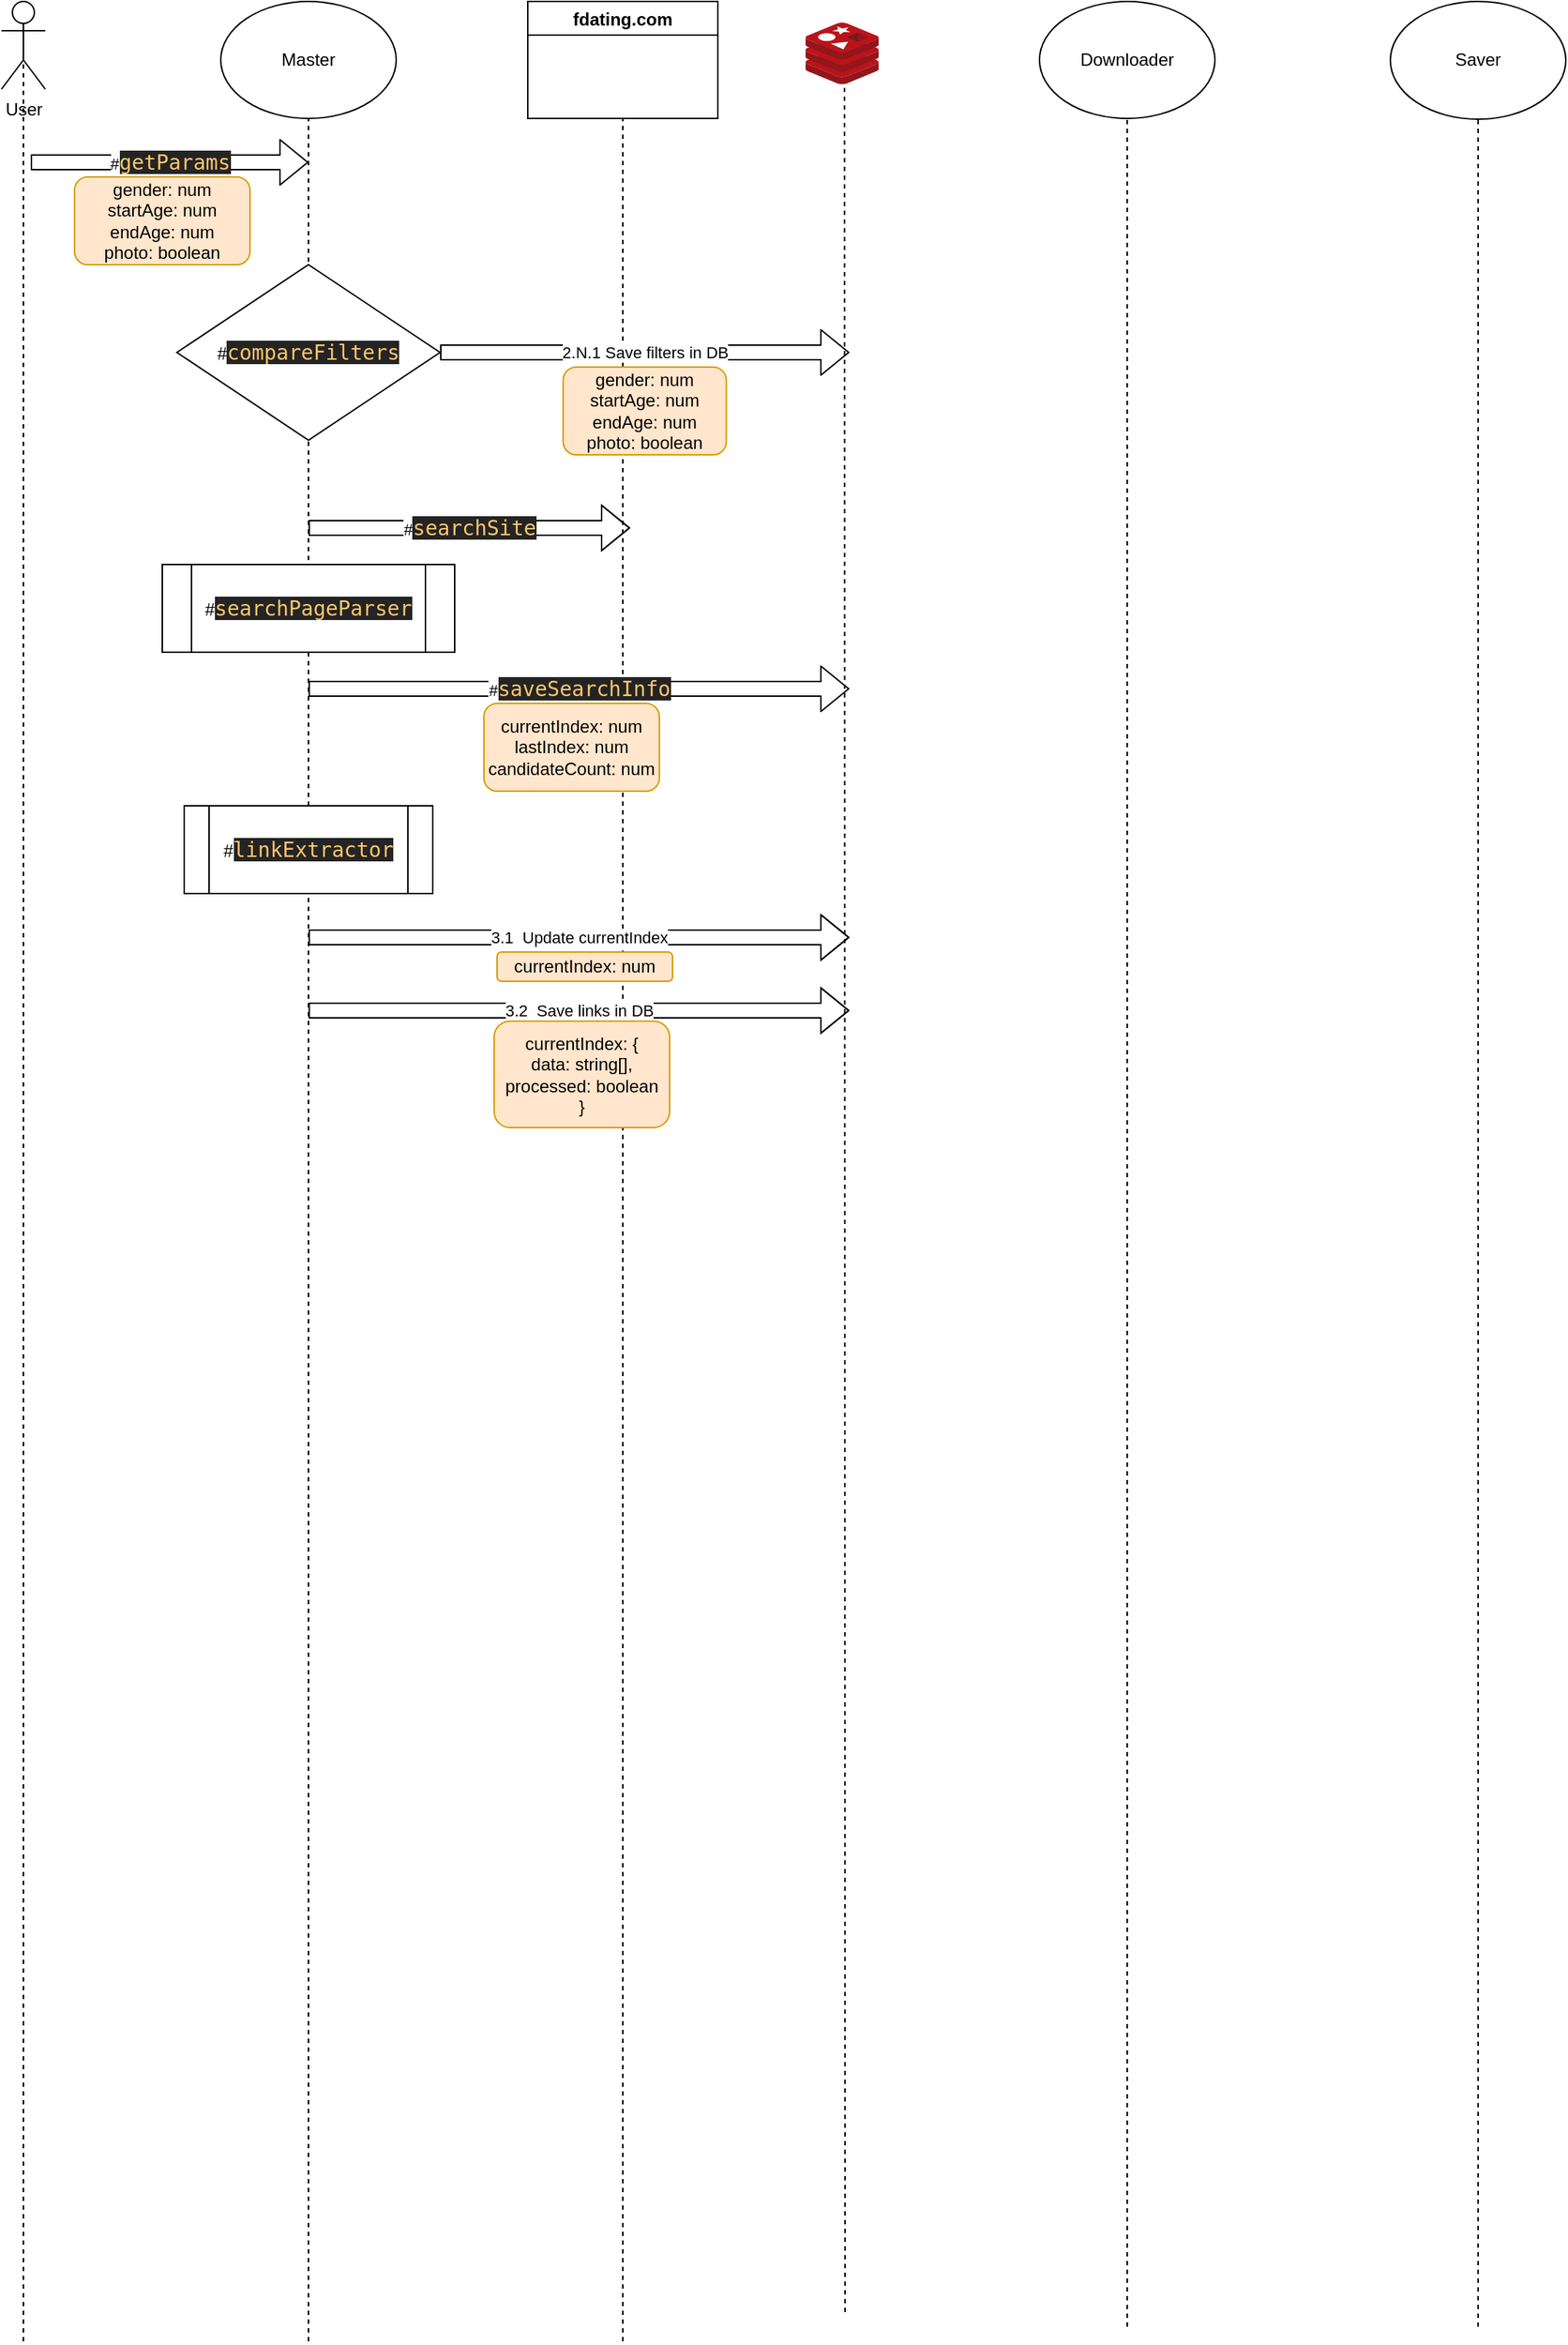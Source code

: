<mxfile>
    <diagram id="SZXNvtV3E4CguaLO8lRz" name="Page-1">
        <mxGraphModel dx="1047" dy="353" grid="1" gridSize="10" guides="1" tooltips="1" connect="1" arrows="1" fold="1" page="1" pageScale="1" pageWidth="1169" pageHeight="827" math="0" shadow="0">
            <root>
                <mxCell id="0"/>
                <mxCell id="1" parent="0"/>
                <mxCell id="25" value="" style="group;movable=0;resizable=0;rotatable=0;deletable=0;editable=0;connectable=0;" parent="1" vertex="1" connectable="0">
                    <mxGeometry x="410" y="40" width="130" height="1600" as="geometry"/>
                </mxCell>
                <mxCell id="4" value="fdating.com" style="swimlane;movable=0;resizable=0;rotatable=0;deletable=0;editable=0;connectable=0;" parent="25" vertex="1">
                    <mxGeometry width="130" height="80" as="geometry"/>
                </mxCell>
                <mxCell id="18" value="" style="endArrow=none;dashed=1;html=1;entryX=0.5;entryY=1;entryDx=0;entryDy=0;" parent="25" target="4" edge="1">
                    <mxGeometry width="50" height="50" relative="1" as="geometry">
                        <mxPoint x="65" y="1600.0" as="sourcePoint"/>
                        <mxPoint x="-140.0" y="184.615" as="targetPoint"/>
                    </mxGeometry>
                </mxCell>
                <mxCell id="27" value="" style="group;movable=0;resizable=0;rotatable=0;deletable=0;editable=0;connectable=0;" parent="1" vertex="1" connectable="0">
                    <mxGeometry x="1000" y="40" width="120" height="1600" as="geometry"/>
                </mxCell>
                <mxCell id="15" value="Saver" style="ellipse;whiteSpace=wrap;html=1;" parent="27" vertex="1">
                    <mxGeometry width="120" height="80.503" as="geometry"/>
                </mxCell>
                <mxCell id="20" value="" style="endArrow=none;dashed=1;html=1;entryX=0.5;entryY=1;entryDx=0;entryDy=0;" parent="27" target="15" edge="1">
                    <mxGeometry width="50" height="50" relative="1" as="geometry">
                        <mxPoint x="60" y="1590" as="sourcePoint"/>
                        <mxPoint x="-130" y="90.566" as="targetPoint"/>
                    </mxGeometry>
                </mxCell>
                <mxCell id="26" value="" style="group;movable=0;resizable=0;rotatable=0;deletable=0;editable=0;connectable=0;" parent="27" vertex="1" connectable="0">
                    <mxGeometry x="-240" width="120" height="1590" as="geometry"/>
                </mxCell>
                <mxCell id="14" value="Downloader" style="ellipse;whiteSpace=wrap;html=1;" parent="26" vertex="1">
                    <mxGeometry width="120" height="80" as="geometry"/>
                </mxCell>
                <mxCell id="19" value="" style="endArrow=none;dashed=1;html=1;entryX=0.5;entryY=1;entryDx=0;entryDy=0;" parent="26" target="14" edge="1">
                    <mxGeometry width="50" height="50" relative="1" as="geometry">
                        <mxPoint x="60" y="1590" as="sourcePoint"/>
                        <mxPoint x="-155.0" y="185.844" as="targetPoint"/>
                    </mxGeometry>
                </mxCell>
                <mxCell id="28" value="" style="group;movable=0;resizable=0;rotatable=0;deletable=0;editable=0;connectable=0;" parent="1" vertex="1" connectable="0">
                    <mxGeometry x="200" y="40" width="120" height="1600" as="geometry"/>
                </mxCell>
                <mxCell id="11" value="Master" style="ellipse;whiteSpace=wrap;html=1;" parent="28" vertex="1">
                    <mxGeometry width="120" height="80" as="geometry"/>
                </mxCell>
                <mxCell id="16" value="" style="endArrow=none;dashed=1;html=1;entryX=0.5;entryY=1;entryDx=0;entryDy=0;" parent="28" target="11" edge="1">
                    <mxGeometry width="50" height="50" relative="1" as="geometry">
                        <mxPoint x="60" y="1600.0" as="sourcePoint"/>
                        <mxPoint x="100" y="311.688" as="targetPoint"/>
                    </mxGeometry>
                </mxCell>
                <mxCell id="29" value="" style="group;movable=0;resizable=0;rotatable=0;deletable=0;editable=0;connectable=0;" parent="1" vertex="1" connectable="0">
                    <mxGeometry x="50" y="40" width="30" height="1600" as="geometry"/>
                </mxCell>
                <mxCell id="5" value="User" style="shape=umlActor;verticalLabelPosition=bottom;verticalAlign=top;html=1;outlineConnect=0;movable=0;resizable=0;rotatable=0;deletable=0;editable=0;connectable=0;" parent="29" vertex="1">
                    <mxGeometry width="30" height="60" as="geometry"/>
                </mxCell>
                <mxCell id="17" value="" style="endArrow=none;dashed=1;html=1;entryX=0.5;entryY=0.5;entryDx=0;entryDy=0;entryPerimeter=0;" parent="29" target="5" edge="1">
                    <mxGeometry width="50" height="50" relative="1" as="geometry">
                        <mxPoint x="15" y="1600" as="sourcePoint"/>
                        <mxPoint x="220.0" y="187.013" as="targetPoint"/>
                    </mxGeometry>
                </mxCell>
                <mxCell id="30" value="" style="group;movable=0;resizable=0;rotatable=0;deletable=0;editable=0;connectable=0;" parent="1" vertex="1" connectable="0">
                    <mxGeometry x="600" y="54.5" width="50" height="1565.5" as="geometry"/>
                </mxCell>
                <mxCell id="2" value="" style="aspect=fixed;html=1;points=[];align=center;image;fontSize=12;image=img/lib/mscae/Cache_Redis_Product.svg;" parent="30" vertex="1">
                    <mxGeometry width="50" height="42" as="geometry"/>
                </mxCell>
                <mxCell id="21" value="" style="endArrow=none;dashed=1;html=1;entryX=0.533;entryY=1.062;entryDx=0;entryDy=0;entryPerimeter=0;" parent="30" target="2" edge="1">
                    <mxGeometry width="50" height="50" relative="1" as="geometry">
                        <mxPoint x="27" y="1565.5" as="sourcePoint"/>
                        <mxPoint x="-170" y="148.003" as="targetPoint"/>
                    </mxGeometry>
                </mxCell>
                <mxCell id="23" value="#&lt;span style=&quot;color: rgb(255 , 198 , 109) ; background-color: rgb(36 , 36 , 36) ; font-family: &amp;#34;droid sans mono&amp;#34; , monospace , monospace , &amp;#34;droid sans fallback&amp;#34; ; font-size: 14px&quot;&gt;compareFilters&lt;/span&gt;" style="rhombus;whiteSpace=wrap;html=1;" parent="1" vertex="1">
                    <mxGeometry x="170" y="220" width="180" height="120" as="geometry"/>
                </mxCell>
                <mxCell id="32" value="#&lt;span style=&quot;color: rgb(255 , 198 , 109) ; background-color: rgb(36 , 36 , 36) ; font-family: &amp;#34;droid sans mono&amp;#34; , monospace , monospace , &amp;#34;droid sans fallback&amp;#34; ; font-size: 14px&quot;&gt;searchSite&lt;/span&gt;" style="shape=flexArrow;endArrow=classic;html=1;" parent="1" edge="1">
                    <mxGeometry width="50" height="50" relative="1" as="geometry">
                        <mxPoint x="260" y="400" as="sourcePoint"/>
                        <mxPoint x="480" y="400" as="targetPoint"/>
                        <Array as="points">
                            <mxPoint x="390" y="400"/>
                        </Array>
                    </mxGeometry>
                </mxCell>
                <mxCell id="34" value="#&lt;span style=&quot;color: rgb(255 , 198 , 109) ; background-color: rgb(36 , 36 , 36) ; font-family: &amp;#34;droid sans mono&amp;#34; , monospace , monospace , &amp;#34;droid sans fallback&amp;#34; ; font-size: 14px&quot;&gt;searchPageParser&lt;/span&gt;" style="shape=process;whiteSpace=wrap;html=1;backgroundOutline=1;" parent="1" vertex="1">
                    <mxGeometry x="160" y="425" width="200" height="60" as="geometry"/>
                </mxCell>
                <mxCell id="40" value="" style="group" parent="1" vertex="1" connectable="0">
                    <mxGeometry x="260" y="510" width="370" height="70" as="geometry"/>
                </mxCell>
                <mxCell id="38" value="#&lt;span style=&quot;color: rgb(255 , 198 , 109) ; background-color: rgb(36 , 36 , 36) ; font-family: &amp;#34;droid sans mono&amp;#34; , monospace , monospace , &amp;#34;droid sans fallback&amp;#34; ; font-size: 14px&quot;&gt;saveSearchInfo&lt;/span&gt;" style="shape=flexArrow;endArrow=classic;html=1;" parent="40" edge="1">
                    <mxGeometry width="50" height="50" relative="1" as="geometry">
                        <mxPoint as="sourcePoint"/>
                        <mxPoint x="370" as="targetPoint"/>
                        <Array as="points"/>
                    </mxGeometry>
                </mxCell>
                <mxCell id="36" value="&lt;font color=&quot;#000000&quot;&gt;currentIndex: num&lt;br&gt;lastIndex: num&lt;br&gt;candidateCount: num&lt;br&gt;&lt;/font&gt;" style="rounded=1;whiteSpace=wrap;html=1;fillColor=#ffe6cc;strokeColor=#d79b00;" parent="40" vertex="1">
                    <mxGeometry x="120" y="10" width="120" height="60" as="geometry"/>
                </mxCell>
                <mxCell id="41" value="#&lt;span style=&quot;color: rgb(255 , 198 , 109) ; background-color: rgb(36 , 36 , 36) ; font-family: &amp;#34;droid sans mono&amp;#34; , monospace , monospace , &amp;#34;droid sans fallback&amp;#34; ; font-size: 14px&quot;&gt;linkExtractor&lt;/span&gt;" style="shape=process;whiteSpace=wrap;html=1;backgroundOutline=1;" parent="1" vertex="1">
                    <mxGeometry x="175" y="590" width="170" height="60" as="geometry"/>
                </mxCell>
                <mxCell id="46" value="" style="group" parent="1" vertex="1" connectable="0">
                    <mxGeometry x="389" y="680" width="120" height="30" as="geometry"/>
                </mxCell>
                <mxCell id="42" value="3.1&amp;nbsp; Update currentIndex" style="shape=flexArrow;endArrow=classic;html=1;" parent="46" edge="1">
                    <mxGeometry width="50" height="50" relative="1" as="geometry">
                        <mxPoint x="-129" as="sourcePoint"/>
                        <mxPoint x="241" as="targetPoint"/>
                        <Array as="points">
                            <mxPoint x="11"/>
                        </Array>
                    </mxGeometry>
                </mxCell>
                <mxCell id="44" value="&lt;font color=&quot;#000000&quot;&gt;currentIndex: num&lt;br&gt;&lt;/font&gt;" style="rounded=1;whiteSpace=wrap;html=1;fillColor=#ffe6cc;strokeColor=#d79b00;" parent="46" vertex="1">
                    <mxGeometry y="10" width="120" height="20" as="geometry"/>
                </mxCell>
                <mxCell id="48" value="" style="group" parent="1" vertex="1" connectable="0">
                    <mxGeometry x="387" y="730" width="120" height="80" as="geometry"/>
                </mxCell>
                <mxCell id="45" value="3.2&amp;nbsp; Save links in DB" style="shape=flexArrow;endArrow=classic;html=1;" parent="48" edge="1">
                    <mxGeometry width="50" height="50" relative="1" as="geometry">
                        <mxPoint x="-127" as="sourcePoint"/>
                        <mxPoint x="243" as="targetPoint"/>
                        <Array as="points">
                            <mxPoint x="13"/>
                        </Array>
                    </mxGeometry>
                </mxCell>
                <mxCell id="47" value="&lt;font color=&quot;#000000&quot;&gt;currentIndex: {&lt;br&gt;data:&amp;nbsp;&lt;/font&gt;&lt;span style=&quot;color: rgb(0 , 0 , 0)&quot;&gt;string[],&lt;br&gt;&lt;/span&gt;&lt;font color=&quot;#000000&quot;&gt;processed: boolean&lt;br&gt;}&lt;br&gt;&lt;/font&gt;" style="rounded=1;whiteSpace=wrap;html=1;fillColor=#ffe6cc;strokeColor=#d79b00;" parent="48" vertex="1">
                    <mxGeometry y="7.2" width="120" height="72.8" as="geometry"/>
                </mxCell>
                <mxCell id="52" value="" style="group" parent="1" vertex="1" connectable="0">
                    <mxGeometry x="350" y="280" width="280" height="70" as="geometry"/>
                </mxCell>
                <mxCell id="53" value="&lt;font color=&quot;#000000&quot;&gt;gender: num&lt;br&gt;startAge: num&lt;br&gt;endAge: num&lt;br&gt;photo: boolean&lt;br&gt;&lt;/font&gt;" style="rounded=1;whiteSpace=wrap;html=1;fillColor=#ffe6cc;strokeColor=#d79b00;" parent="52" vertex="1">
                    <mxGeometry x="84.19" y="10" width="111.62" height="60" as="geometry"/>
                </mxCell>
                <mxCell id="54" value="2.N.1 Save filters in DB" style="shape=flexArrow;endArrow=classic;html=1;" parent="52" edge="1">
                    <mxGeometry width="50" height="50" relative="1" as="geometry">
                        <mxPoint as="sourcePoint"/>
                        <mxPoint x="280" as="targetPoint"/>
                    </mxGeometry>
                </mxCell>
                <mxCell id="7" value="&lt;font color=&quot;#000000&quot;&gt;gender: num&lt;br&gt;startAge: num&lt;br&gt;endAge: num&lt;br&gt;photo: boolean&lt;br&gt;&lt;/font&gt;" style="rounded=1;whiteSpace=wrap;html=1;fillColor=#ffe6cc;strokeColor=#d79b00;" parent="1" vertex="1">
                    <mxGeometry x="100" y="160" width="120" height="60" as="geometry"/>
                </mxCell>
                <mxCell id="22" value="#&lt;span style=&quot;color: rgb(255 , 198 , 109) ; background-color: rgb(36 , 36 , 36) ; font-family: &amp;#34;droid sans mono&amp;#34; , monospace , monospace , &amp;#34;droid sans fallback&amp;#34; ; font-size: 14px&quot;&gt;getParams&lt;/span&gt;" style="shape=flexArrow;endArrow=classic;html=1;" parent="1" edge="1">
                    <mxGeometry x="70" y="150" width="50" height="50" as="geometry">
                        <mxPoint x="70" y="150" as="sourcePoint"/>
                        <mxPoint x="260" y="150" as="targetPoint"/>
                    </mxGeometry>
                </mxCell>
            </root>
        </mxGraphModel>
    </diagram>
</mxfile>